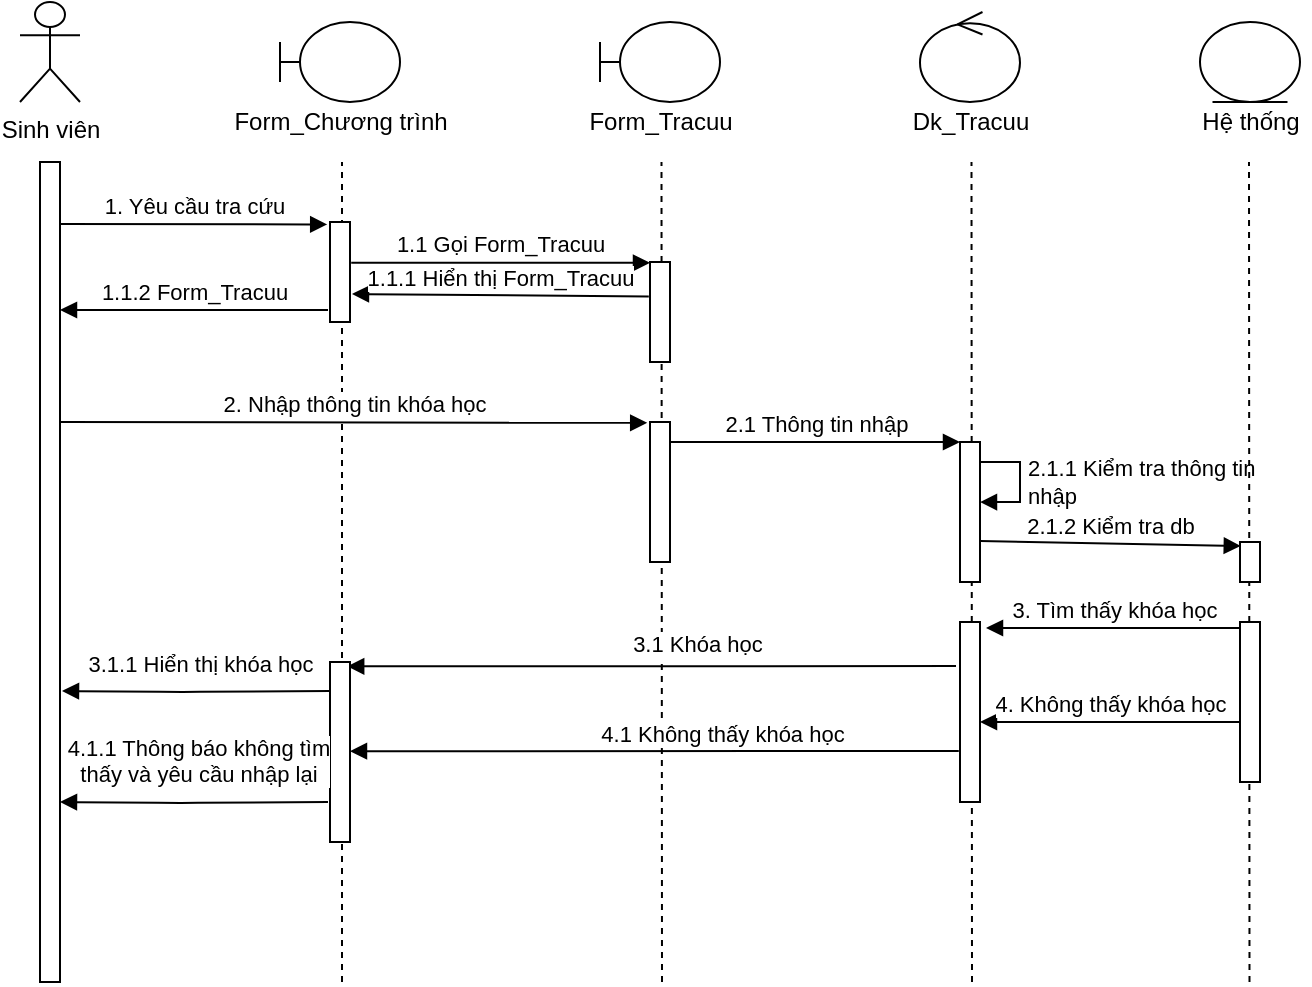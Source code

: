 <mxfile version="15.2.9" type="device"><diagram id="WaRbH0cQ9p0GQqyUKWph" name="Page-1"><mxGraphModel dx="1040" dy="588" grid="1" gridSize="10" guides="1" tooltips="1" connect="1" arrows="1" fold="1" page="1" pageScale="1" pageWidth="827" pageHeight="1169" math="0" shadow="0"><root><mxCell id="0"/><mxCell id="1" parent="0"/><mxCell id="iBhpap6DhzYebrGnbVOE-1" value="Sinh viên" style="shape=umlActor;verticalLabelPosition=bottom;verticalAlign=top;html=1;outlineConnect=0;" parent="1" vertex="1"><mxGeometry x="80" y="70" width="30" height="50" as="geometry"/></mxCell><mxCell id="iBhpap6DhzYebrGnbVOE-6" value="" style="html=1;points=[];perimeter=orthogonalPerimeter;" parent="1" vertex="1"><mxGeometry x="90" y="150" width="10" height="410" as="geometry"/></mxCell><mxCell id="iBhpap6DhzYebrGnbVOE-9" value="" style="shape=umlBoundary;whiteSpace=wrap;html=1;" parent="1" vertex="1"><mxGeometry x="210" y="80" width="60" height="40" as="geometry"/></mxCell><mxCell id="iBhpap6DhzYebrGnbVOE-10" value="Form_Chương trình" style="text;html=1;align=center;verticalAlign=middle;resizable=0;points=[];autosize=1;strokeColor=none;fillColor=none;" parent="1" vertex="1"><mxGeometry x="180" y="120" width="120" height="20" as="geometry"/></mxCell><mxCell id="iBhpap6DhzYebrGnbVOE-12" value="" style="endArrow=none;dashed=1;html=1;" parent="1" edge="1"><mxGeometry width="50" height="50" relative="1" as="geometry"><mxPoint x="241" y="560" as="sourcePoint"/><mxPoint x="241" y="150" as="targetPoint"/></mxGeometry></mxCell><mxCell id="iBhpap6DhzYebrGnbVOE-13" value="" style="shape=umlBoundary;whiteSpace=wrap;html=1;" parent="1" vertex="1"><mxGeometry x="370" y="80" width="60" height="40" as="geometry"/></mxCell><mxCell id="iBhpap6DhzYebrGnbVOE-15" value="Form_Tracuu" style="text;html=1;align=center;verticalAlign=middle;resizable=0;points=[];autosize=1;strokeColor=none;fillColor=none;" parent="1" vertex="1"><mxGeometry x="355" y="120" width="90" height="20" as="geometry"/></mxCell><mxCell id="iBhpap6DhzYebrGnbVOE-17" value="" style="endArrow=none;dashed=1;html=1;" parent="1" edge="1"><mxGeometry width="50" height="50" relative="1" as="geometry"><mxPoint x="401" y="560" as="sourcePoint"/><mxPoint x="400.75" y="150" as="targetPoint"/></mxGeometry></mxCell><mxCell id="iBhpap6DhzYebrGnbVOE-18" value="" style="ellipse;shape=umlControl;whiteSpace=wrap;html=1;" parent="1" vertex="1"><mxGeometry x="530" y="75" width="50" height="45" as="geometry"/></mxCell><mxCell id="iBhpap6DhzYebrGnbVOE-19" value="Dk_Tracuu" style="text;html=1;align=center;verticalAlign=middle;resizable=0;points=[];autosize=1;strokeColor=none;fillColor=none;" parent="1" vertex="1"><mxGeometry x="520" y="120" width="70" height="20" as="geometry"/></mxCell><mxCell id="iBhpap6DhzYebrGnbVOE-20" value="" style="endArrow=none;dashed=1;html=1;" parent="1" edge="1"><mxGeometry width="50" height="50" relative="1" as="geometry"><mxPoint x="556" y="560" as="sourcePoint"/><mxPoint x="555.75" y="150" as="targetPoint"/></mxGeometry></mxCell><mxCell id="iBhpap6DhzYebrGnbVOE-21" value="" style="ellipse;shape=umlEntity;whiteSpace=wrap;html=1;" parent="1" vertex="1"><mxGeometry x="670" y="80" width="50" height="40" as="geometry"/></mxCell><mxCell id="iBhpap6DhzYebrGnbVOE-22" value="Hệ thống" style="text;html=1;align=center;verticalAlign=middle;resizable=0;points=[];autosize=1;strokeColor=none;fillColor=none;" parent="1" vertex="1"><mxGeometry x="665" y="120" width="60" height="20" as="geometry"/></mxCell><mxCell id="iBhpap6DhzYebrGnbVOE-29" value="" style="html=1;points=[];perimeter=orthogonalPerimeter;" parent="1" vertex="1"><mxGeometry x="235" y="180" width="10" height="50" as="geometry"/></mxCell><mxCell id="iBhpap6DhzYebrGnbVOE-31" value="1. Yêu cầu tra cứu" style="html=1;verticalAlign=bottom;endArrow=block;entryX=-0.14;entryY=0.024;entryDx=0;entryDy=0;entryPerimeter=0;" parent="1" target="iBhpap6DhzYebrGnbVOE-29" edge="1"><mxGeometry width="80" relative="1" as="geometry"><mxPoint x="100" y="181" as="sourcePoint"/><mxPoint x="230" y="180" as="targetPoint"/></mxGeometry></mxCell><mxCell id="iBhpap6DhzYebrGnbVOE-32" value="1.1.2 Form_Tracuu" style="html=1;verticalAlign=bottom;endArrow=block;" parent="1" edge="1"><mxGeometry width="80" relative="1" as="geometry"><mxPoint x="234" y="224" as="sourcePoint"/><mxPoint x="100" y="224" as="targetPoint"/><Array as="points"/></mxGeometry></mxCell><mxCell id="iBhpap6DhzYebrGnbVOE-33" value="" style="html=1;points=[];perimeter=orthogonalPerimeter;" parent="1" vertex="1"><mxGeometry x="395" y="200" width="10" height="50" as="geometry"/></mxCell><mxCell id="iBhpap6DhzYebrGnbVOE-35" value="1.1 Gọi Form_Tracuu" style="html=1;verticalAlign=bottom;endArrow=block;exitX=1.06;exitY=0.408;exitDx=0;exitDy=0;exitPerimeter=0;" parent="1" source="iBhpap6DhzYebrGnbVOE-29" target="iBhpap6DhzYebrGnbVOE-33" edge="1"><mxGeometry width="80" relative="1" as="geometry"><mxPoint x="370" y="330" as="sourcePoint"/><mxPoint x="450" y="330" as="targetPoint"/></mxGeometry></mxCell><mxCell id="iBhpap6DhzYebrGnbVOE-36" value="1.1.1 Hiển thị Form_Tracuu" style="html=1;verticalAlign=bottom;endArrow=block;exitX=-0.06;exitY=0.344;exitDx=0;exitDy=0;exitPerimeter=0;" parent="1" source="iBhpap6DhzYebrGnbVOE-33" edge="1"><mxGeometry width="80" relative="1" as="geometry"><mxPoint x="370" y="330" as="sourcePoint"/><mxPoint x="246" y="216" as="targetPoint"/></mxGeometry></mxCell><mxCell id="iBhpap6DhzYebrGnbVOE-37" value="" style="html=1;points=[];perimeter=orthogonalPerimeter;" parent="1" vertex="1"><mxGeometry x="395" y="280" width="10" height="70" as="geometry"/></mxCell><mxCell id="iBhpap6DhzYebrGnbVOE-38" value="2. Nhập thông tin khóa học" style="html=1;verticalAlign=bottom;endArrow=block;entryX=-0.14;entryY=0.006;entryDx=0;entryDy=0;entryPerimeter=0;" parent="1" target="iBhpap6DhzYebrGnbVOE-37" edge="1"><mxGeometry width="80" relative="1" as="geometry"><mxPoint x="100" y="280" as="sourcePoint"/><mxPoint x="390" y="280" as="targetPoint"/></mxGeometry></mxCell><mxCell id="iBhpap6DhzYebrGnbVOE-39" value="" style="html=1;points=[];perimeter=orthogonalPerimeter;" parent="1" vertex="1"><mxGeometry x="550" y="290" width="10" height="70" as="geometry"/></mxCell><mxCell id="iBhpap6DhzYebrGnbVOE-40" value="2.1 Thông tin nhập" style="html=1;verticalAlign=bottom;endArrow=block;" parent="1" edge="1"><mxGeometry width="80" relative="1" as="geometry"><mxPoint x="405" y="290" as="sourcePoint"/><mxPoint x="550" y="290" as="targetPoint"/></mxGeometry></mxCell><mxCell id="iBhpap6DhzYebrGnbVOE-46" value="2.1.1 Kiểm tra thông tin&lt;br&gt;nhập" style="edgeStyle=orthogonalEdgeStyle;html=1;align=left;spacingLeft=2;endArrow=block;rounded=0;entryX=1;entryY=0.429;entryDx=0;entryDy=0;entryPerimeter=0;" parent="1" target="iBhpap6DhzYebrGnbVOE-39" edge="1"><mxGeometry relative="1" as="geometry"><mxPoint x="560" y="300" as="sourcePoint"/><Array as="points"><mxPoint x="580" y="300"/><mxPoint x="580" y="320"/></Array><mxPoint x="565" y="320" as="targetPoint"/></mxGeometry></mxCell><mxCell id="iBhpap6DhzYebrGnbVOE-48" value="2.1.2 Kiểm tra db" style="html=1;verticalAlign=bottom;endArrow=block;entryX=0.04;entryY=0.1;entryDx=0;entryDy=0;entryPerimeter=0;" parent="1" target="A3rsDNpPVmWuhw2SLSn--5" edge="1"><mxGeometry width="80" relative="1" as="geometry"><mxPoint x="560" y="339.5" as="sourcePoint"/><mxPoint x="680" y="340" as="targetPoint"/></mxGeometry></mxCell><mxCell id="iBhpap6DhzYebrGnbVOE-53" value="" style="html=1;points=[];perimeter=orthogonalPerimeter;" parent="1" vertex="1"><mxGeometry x="550" y="380" width="10" height="90" as="geometry"/></mxCell><mxCell id="iBhpap6DhzYebrGnbVOE-54" value="3. Tìm thấy khóa học" style="html=1;verticalAlign=bottom;endArrow=block;" parent="1" edge="1"><mxGeometry width="80" relative="1" as="geometry"><mxPoint x="690" y="383" as="sourcePoint"/><mxPoint x="563" y="383" as="targetPoint"/></mxGeometry></mxCell><mxCell id="iBhpap6DhzYebrGnbVOE-55" value="4. Không thấy khóa học" style="html=1;verticalAlign=bottom;endArrow=block;" parent="1" edge="1"><mxGeometry width="80" relative="1" as="geometry"><mxPoint x="690" y="430" as="sourcePoint"/><mxPoint x="560" y="430" as="targetPoint"/><Array as="points"><mxPoint x="627" y="430"/></Array></mxGeometry></mxCell><mxCell id="iBhpap6DhzYebrGnbVOE-57" value="3.1 Khóa học&amp;nbsp;" style="html=1;verticalAlign=bottom;endArrow=block;exitX=-0.2;exitY=0.245;exitDx=0;exitDy=0;exitPerimeter=0;entryX=0.86;entryY=0.024;entryDx=0;entryDy=0;entryPerimeter=0;" parent="1" source="iBhpap6DhzYebrGnbVOE-53" target="Z8cv8IiGwyBCH6MdaOBD-5" edge="1"><mxGeometry x="-0.159" y="-2" width="80" relative="1" as="geometry"><mxPoint x="530" y="400" as="sourcePoint"/><mxPoint x="250" y="401" as="targetPoint"/><mxPoint as="offset"/></mxGeometry></mxCell><mxCell id="Z8cv8IiGwyBCH6MdaOBD-5" value="" style="html=1;points=[];perimeter=orthogonalPerimeter;" parent="1" vertex="1"><mxGeometry x="235" y="400" width="10" height="90" as="geometry"/></mxCell><mxCell id="Z8cv8IiGwyBCH6MdaOBD-6" value="&lt;font style=&quot;font-size: 11px&quot;&gt;3.1.1 Hiển thị khóa học&lt;/font&gt;" style="html=1;verticalAlign=bottom;endArrow=block;" parent="1" edge="1"><mxGeometry x="-0.03" y="-5" width="80" relative="1" as="geometry"><mxPoint x="235" y="414.5" as="sourcePoint"/><mxPoint x="101" y="414.5" as="targetPoint"/><Array as="points"><mxPoint x="160" y="415"/></Array><mxPoint as="offset"/></mxGeometry></mxCell><mxCell id="Z8cv8IiGwyBCH6MdaOBD-8" value="4.1 Không thấy khóa học" style="html=1;verticalAlign=bottom;endArrow=block;exitX=-0.2;exitY=0.245;exitDx=0;exitDy=0;exitPerimeter=0;entryX=0.86;entryY=0.024;entryDx=0;entryDy=0;entryPerimeter=0;" parent="1" edge="1"><mxGeometry x="-0.225" width="80" relative="1" as="geometry"><mxPoint x="549.4" y="444.5" as="sourcePoint"/><mxPoint x="245.0" y="444.61" as="targetPoint"/><mxPoint as="offset"/></mxGeometry></mxCell><mxCell id="Z8cv8IiGwyBCH6MdaOBD-9" value="&lt;font style=&quot;font-size: 11px&quot;&gt;4.1.1 Thông báo không tìm&lt;br&gt;thấy và yêu cầu nhập lại&lt;br&gt;&lt;/font&gt;" style="html=1;verticalAlign=bottom;endArrow=block;" parent="1" edge="1"><mxGeometry x="-0.03" y="-5" width="80" relative="1" as="geometry"><mxPoint x="234" y="470" as="sourcePoint"/><mxPoint x="100" y="470" as="targetPoint"/><Array as="points"><mxPoint x="159" y="470.5"/></Array><mxPoint as="offset"/></mxGeometry></mxCell><mxCell id="A3rsDNpPVmWuhw2SLSn--1" value="" style="endArrow=none;dashed=1;html=1;" parent="1" edge="1"><mxGeometry width="50" height="50" relative="1" as="geometry"><mxPoint x="694.75" y="560" as="sourcePoint"/><mxPoint x="694.5" y="150" as="targetPoint"/></mxGeometry></mxCell><mxCell id="A3rsDNpPVmWuhw2SLSn--5" value="" style="html=1;points=[];perimeter=orthogonalPerimeter;" parent="1" vertex="1"><mxGeometry x="690" y="340" width="10" height="20" as="geometry"/></mxCell><mxCell id="A3rsDNpPVmWuhw2SLSn--7" value="" style="html=1;points=[];perimeter=orthogonalPerimeter;" parent="1" vertex="1"><mxGeometry x="690" y="380" width="10" height="80" as="geometry"/></mxCell></root></mxGraphModel></diagram></mxfile>
